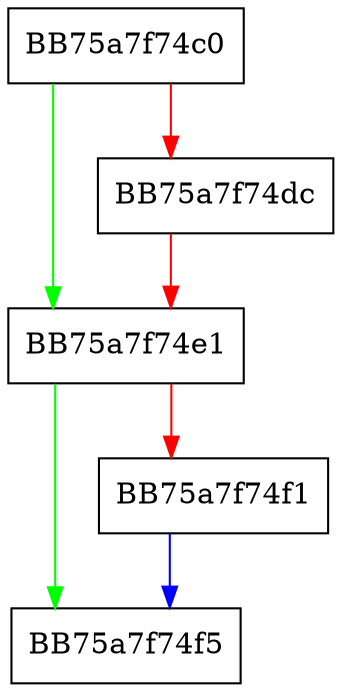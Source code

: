 digraph GetUfsFileNameByDepth {
  node [shape="box"];
  graph [splines=ortho];
  BB75a7f74c0 -> BB75a7f74e1 [color="green"];
  BB75a7f74c0 -> BB75a7f74dc [color="red"];
  BB75a7f74dc -> BB75a7f74e1 [color="red"];
  BB75a7f74e1 -> BB75a7f74f5 [color="green"];
  BB75a7f74e1 -> BB75a7f74f1 [color="red"];
  BB75a7f74f1 -> BB75a7f74f5 [color="blue"];
}